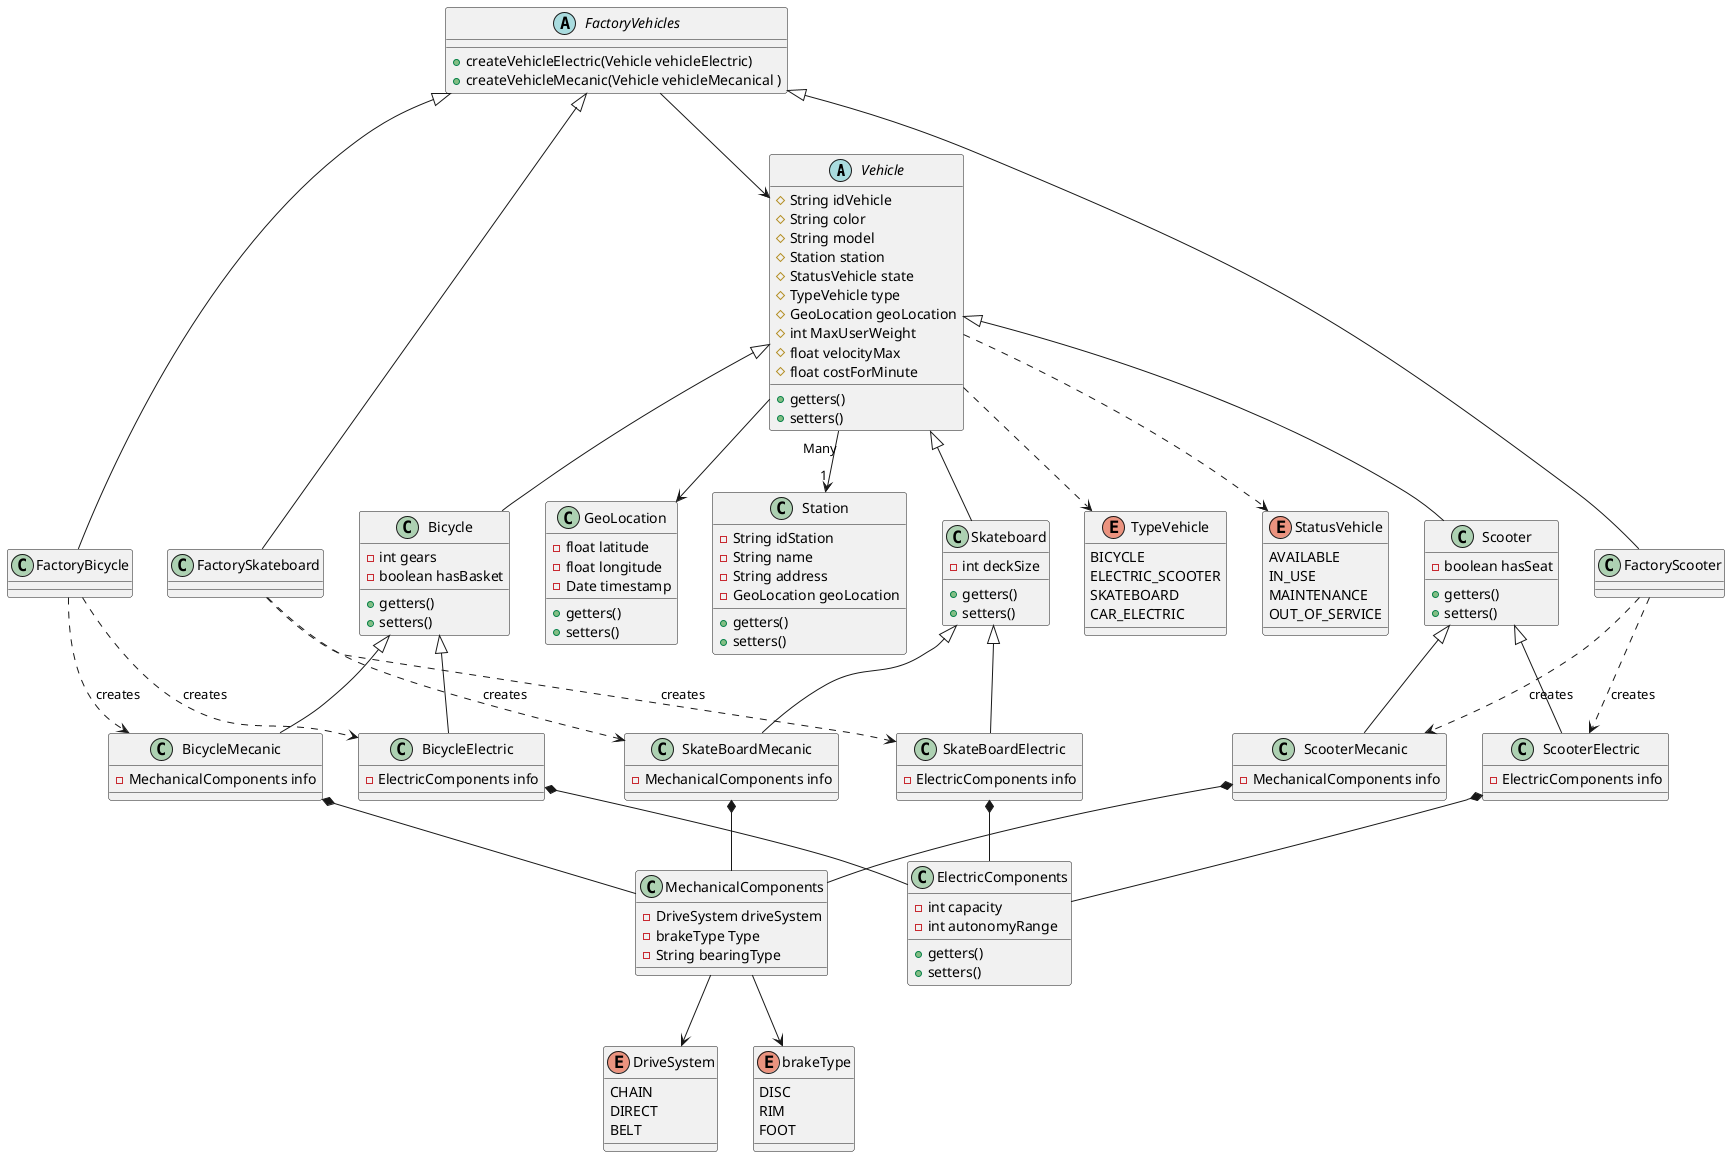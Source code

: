 @startuml EcoMove-factory
' Vehicle and relations
abstract class Vehicle{
    # String idVehicle
    # String color
    # String model
    # Station station
    # StatusVehicle state
    # TypeVehicle type
    # GeoLocation geoLocation
    # int MaxUserWeight
    # float velocityMax
    # float costForMinute
    + getters()
    + setters()
}
class ElectricComponents {
    - int capacity
    - int autonomyRange
    + getters()
    + setters()
}

class MechanicalComponents {
    - DriveSystem driveSystem       
    - brakeType Type         
    - String bearingType       
}

class GeoLocation{
    - float latitude
    - float longitude
    - Date timestamp
    + getters()
    + setters()
}

class Station{
    - String idStation
    - String name
    - String address      
    - GeoLocation geoLocation
    + getters()
    + setters()
}


' Bicycle 
class Bicycle extends Vehicle {
    - int gears
    - boolean hasBasket
    + getters()
    + setters()
}

class Skateboard extends Vehicle {
    - int deckSize 
    + getters()
    + setters()
}

class Scooter extends Vehicle {
    - boolean hasSeat
    + getters()
    + setters()
}

' Vehiculos electricos especificos
class BicycleElectric extends Bicycle{
    - ElectricComponents info
}

class ScooterElectric extends Scooter {
     - ElectricComponents info
}

class SkateBoardElectric extends Skateboard {
    - ElectricComponents info
}

' Vehiculos mecanicos especificos
class BicycleMecanic extends Bicycle{
    - MechanicalComponents info
}

class ScooterMecanic extends Scooter {
     - MechanicalComponents info
}

class SkateBoardMecanic extends Skateboard {
    - MechanicalComponents info
}


enum TypeVehicle{
    BICYCLE 
    ELECTRIC_SCOOTER 
    SKATEBOARD 
    CAR_ELECTRIC
}
enum StatusVehicle {
    AVAILABLE
    IN_USE
    MAINTENANCE
    OUT_OF_SERVICE
}
enum DriveSystem{
    CHAIN
    DIRECT
    BELT
}

enum brakeType {
    DISC
    RIM 
    FOOT
}


abstract class FactoryVehicles {
    + createVehicleElectric(Vehicle vehicleElectric)
    + createVehicleMecanic(Vehicle vehicleMecanical )
}

class FactoryScooter extends FactoryVehicles{

}

class FactoryBicycle extends FactoryVehicles {

}

class FactorySkateboard extends FactoryVehicles {

}


FactoryVehicles --> Vehicle

Vehicle "Many" --> "1" Station 
Vehicle ..> StatusVehicle
Vehicle ..> TypeVehicle
Vehicle --> GeoLocation


MechanicalComponents --> DriveSystem
MechanicalComponents --> brakeType

ScooterElectric *-- ElectricComponents
BicycleElectric *-- ElectricComponents
SkateBoardElectric *-- ElectricComponents 


ScooterMecanic *-- MechanicalComponents
BicycleMecanic *-- MechanicalComponents
SkateBoardMecanic *-- MechanicalComponents

FactoryBicycle ..> BicycleMecanic : creates
FactoryBicycle ..> BicycleElectric : creates

FactoryScooter ..> ScooterMecanic : creates
FactoryScooter ..> ScooterElectric : creates

FactorySkateboard ..> SkateBoardMecanic : creates
FactorySkateboard ..> SkateBoardElectric : creates

@enduml
